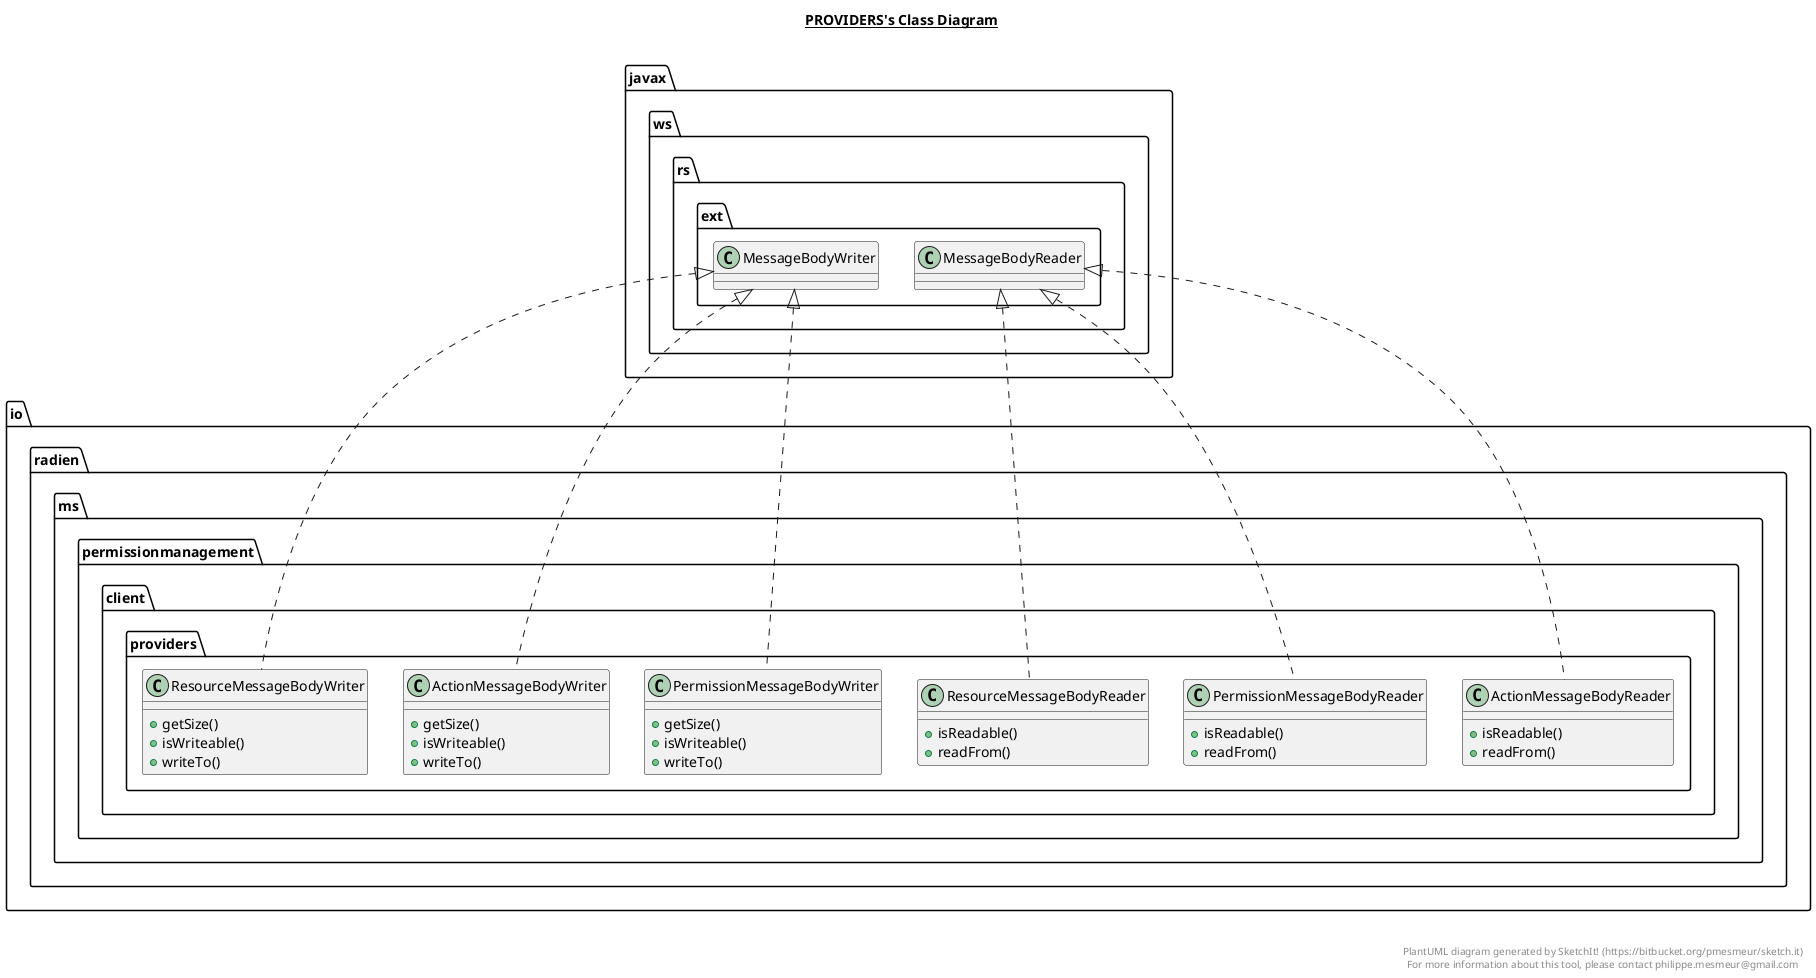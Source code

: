 @startuml

title __PROVIDERS's Class Diagram__\n

  namespace io.radien.ms.permissionmanagement.client {
    namespace providers {
      class io.radien.ms.permissionmanagement.client.providers.ActionMessageBodyReader {
          + isReadable()
          + readFrom()
      }
    }
  }
  

  namespace io.radien.ms.permissionmanagement.client {
    namespace providers {
      class io.radien.ms.permissionmanagement.client.providers.ActionMessageBodyWriter {
          + getSize()
          + isWriteable()
          + writeTo()
      }
    }
  }
  

  namespace io.radien.ms.permissionmanagement.client {
    namespace providers {
      class io.radien.ms.permissionmanagement.client.providers.PermissionMessageBodyReader {
          + isReadable()
          + readFrom()
      }
    }
  }
  

  namespace io.radien.ms.permissionmanagement.client {
    namespace providers {
      class io.radien.ms.permissionmanagement.client.providers.PermissionMessageBodyWriter {
          + getSize()
          + isWriteable()
          + writeTo()
      }
    }
  }
  

  namespace io.radien.ms.permissionmanagement.client {
    namespace providers {
      class io.radien.ms.permissionmanagement.client.providers.ResourceMessageBodyReader {
          + isReadable()
          + readFrom()
      }
    }
  }
  

  namespace io.radien.ms.permissionmanagement.client {
    namespace providers {
      class io.radien.ms.permissionmanagement.client.providers.ResourceMessageBodyWriter {
          + getSize()
          + isWriteable()
          + writeTo()
      }
    }
  }
  

  io.radien.ms.permissionmanagement.client.providers.ActionMessageBodyReader .up.|> javax.ws.rs.ext.MessageBodyReader
  io.radien.ms.permissionmanagement.client.providers.ActionMessageBodyWriter .up.|> javax.ws.rs.ext.MessageBodyWriter
  io.radien.ms.permissionmanagement.client.providers.PermissionMessageBodyReader .up.|> javax.ws.rs.ext.MessageBodyReader
  io.radien.ms.permissionmanagement.client.providers.PermissionMessageBodyWriter .up.|> javax.ws.rs.ext.MessageBodyWriter
  io.radien.ms.permissionmanagement.client.providers.ResourceMessageBodyReader .up.|> javax.ws.rs.ext.MessageBodyReader
  io.radien.ms.permissionmanagement.client.providers.ResourceMessageBodyWriter .up.|> javax.ws.rs.ext.MessageBodyWriter


right footer


PlantUML diagram generated by SketchIt! (https://bitbucket.org/pmesmeur/sketch.it)
For more information about this tool, please contact philippe.mesmeur@gmail.com
endfooter

@enduml
